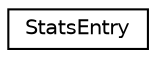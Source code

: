 digraph "Graphical Class Hierarchy"
{
  edge [fontname="Helvetica",fontsize="10",labelfontname="Helvetica",labelfontsize="10"];
  node [fontname="Helvetica",fontsize="10",shape=record];
  rankdir="LR";
  Node0 [label="StatsEntry",height=0.2,width=0.4,color="black", fillcolor="white", style="filled",URL="$structStatsEntry.html",tooltip="Structure containing data for one test iteration of an algorithm. "];
}

